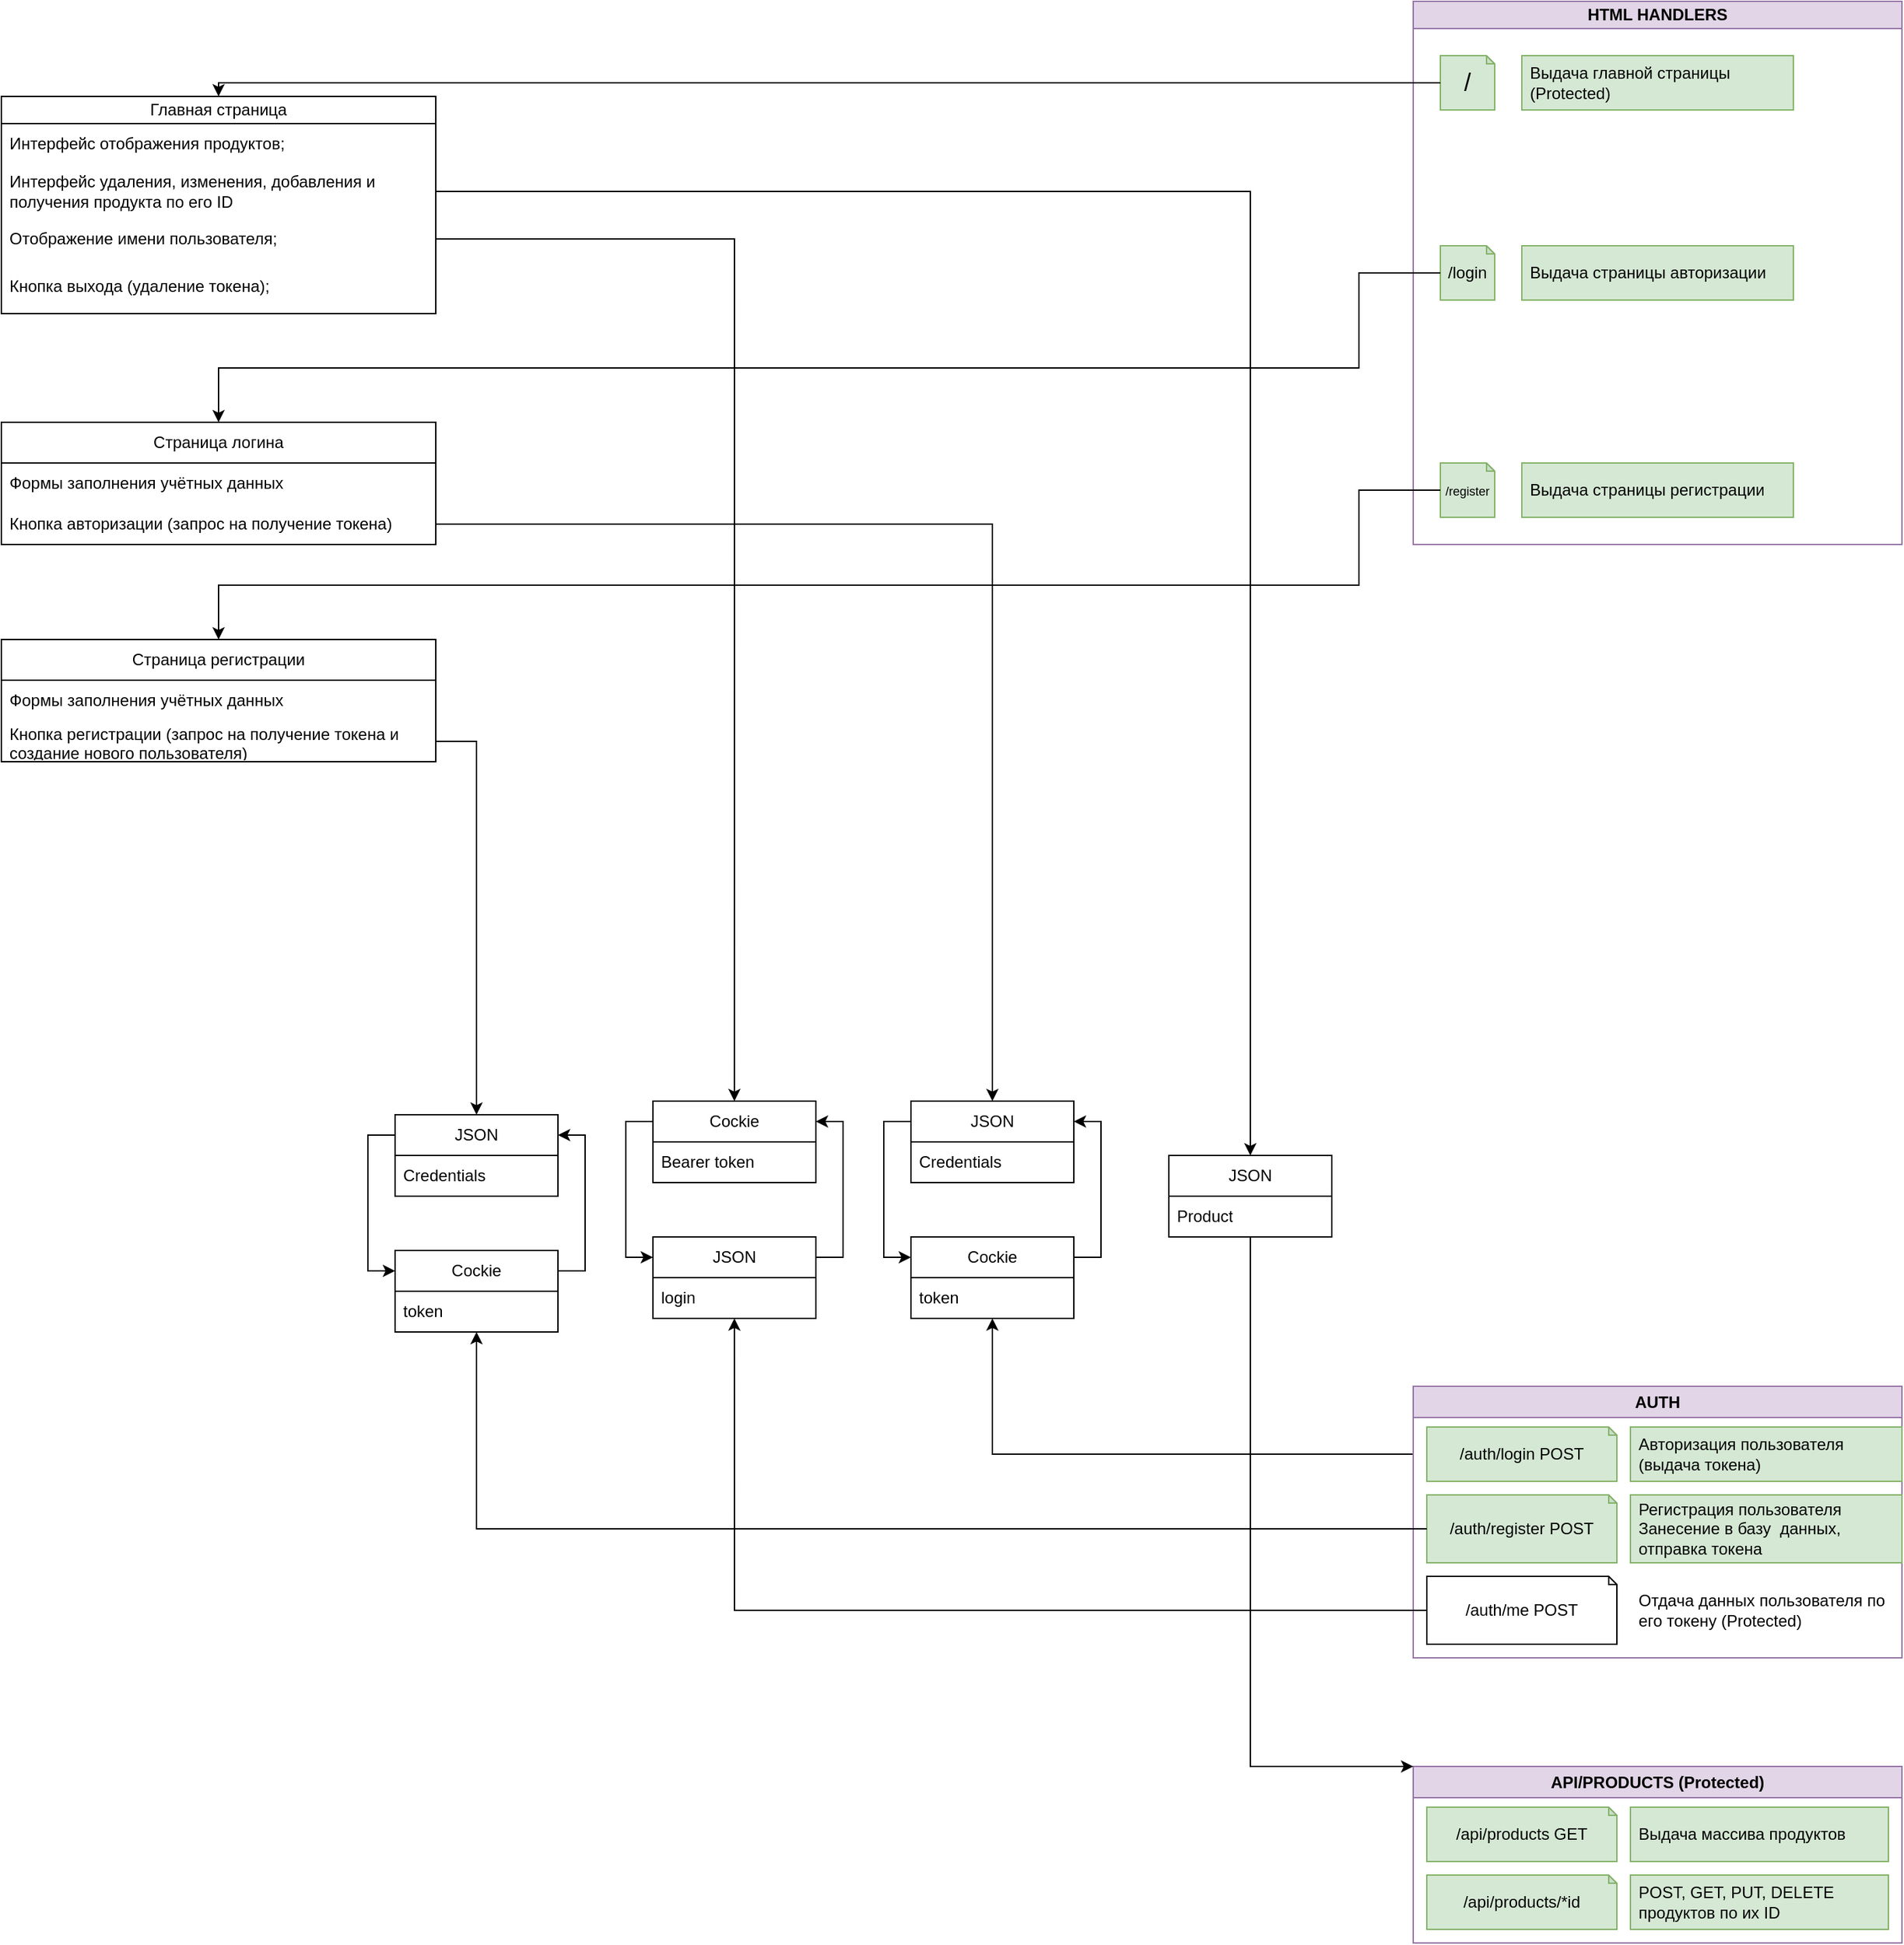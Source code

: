 <mxfile version="24.7.16">
  <diagram name="Страница — 1" id="KyiQzCt9rgxd2dY673ne">
    <mxGraphModel dx="2193" dy="1887" grid="1" gridSize="10" guides="1" tooltips="1" connect="1" arrows="1" fold="1" page="1" pageScale="1" pageWidth="827" pageHeight="1169" math="0" shadow="0">
      <root>
        <mxCell id="0" />
        <mxCell id="1" parent="0" />
        <mxCell id="AlWu4j2nUdlM_dIIHE1T-5" value="HTML HANDLERS" style="swimlane;whiteSpace=wrap;html=1;startSize=20;fillColor=#e1d5e7;strokeColor=#9673a6;" vertex="1" parent="1">
          <mxGeometry x="1000" y="-30" width="360" height="400" as="geometry" />
        </mxCell>
        <mxCell id="AlWu4j2nUdlM_dIIHE1T-6" value="/login" style="shape=note;whiteSpace=wrap;html=1;backgroundOutline=1;darkOpacity=0.05;size=6;fillColor=#d5e8d4;strokeColor=#82b366;" vertex="1" parent="AlWu4j2nUdlM_dIIHE1T-5">
          <mxGeometry x="20" y="180" width="40" height="40" as="geometry" />
        </mxCell>
        <mxCell id="AlWu4j2nUdlM_dIIHE1T-12" value="&lt;font style=&quot;font-size: 18px;&quot;&gt;/&lt;/font&gt;" style="shape=note;whiteSpace=wrap;html=1;backgroundOutline=1;darkOpacity=0.05;size=6;fillColor=#d5e8d4;strokeColor=#82b366;" vertex="1" parent="AlWu4j2nUdlM_dIIHE1T-5">
          <mxGeometry x="20" y="40" width="40" height="40" as="geometry" />
        </mxCell>
        <mxCell id="AlWu4j2nUdlM_dIIHE1T-13" value="&lt;font style=&quot;font-size: 9px;&quot;&gt;/register&lt;/font&gt;" style="shape=note;whiteSpace=wrap;html=1;backgroundOutline=1;darkOpacity=0.05;size=6;fillColor=#d5e8d4;strokeColor=#82b366;" vertex="1" parent="AlWu4j2nUdlM_dIIHE1T-5">
          <mxGeometry x="20" y="340" width="40" height="40" as="geometry" />
        </mxCell>
        <mxCell id="AlWu4j2nUdlM_dIIHE1T-14" value="Выдача главной страницы (Protected)" style="text;strokeColor=#82b366;fillColor=#d5e8d4;align=left;verticalAlign=middle;spacingLeft=4;spacingRight=4;overflow=hidden;points=[[0,0.5],[1,0.5]];portConstraint=eastwest;rotatable=0;whiteSpace=wrap;html=1;" vertex="1" parent="AlWu4j2nUdlM_dIIHE1T-5">
          <mxGeometry x="80" y="40" width="200" height="40" as="geometry" />
        </mxCell>
        <mxCell id="AlWu4j2nUdlM_dIIHE1T-15" value="Выдача страницы авторизации" style="text;strokeColor=#82b366;fillColor=#d5e8d4;align=left;verticalAlign=middle;spacingLeft=4;spacingRight=4;overflow=hidden;points=[[0,0.5],[1,0.5]];portConstraint=eastwest;rotatable=0;whiteSpace=wrap;html=1;" vertex="1" parent="AlWu4j2nUdlM_dIIHE1T-5">
          <mxGeometry x="80" y="180" width="200" height="40" as="geometry" />
        </mxCell>
        <mxCell id="AlWu4j2nUdlM_dIIHE1T-16" value="Выдача страницы регистрации" style="text;strokeColor=#82b366;fillColor=#d5e8d4;align=left;verticalAlign=middle;spacingLeft=4;spacingRight=4;overflow=hidden;points=[[0,0.5],[1,0.5]];portConstraint=eastwest;rotatable=0;whiteSpace=wrap;html=1;" vertex="1" parent="AlWu4j2nUdlM_dIIHE1T-5">
          <mxGeometry x="80" y="340" width="200" height="40" as="geometry" />
        </mxCell>
        <mxCell id="AlWu4j2nUdlM_dIIHE1T-34" value="Главная страница" style="swimlane;fontStyle=0;childLayout=stackLayout;horizontal=1;startSize=20;horizontalStack=0;resizeParent=1;resizeParentMax=0;resizeLast=0;collapsible=1;marginBottom=0;whiteSpace=wrap;html=1;" vertex="1" parent="1">
          <mxGeometry x="-40" y="40" width="320" height="160" as="geometry" />
        </mxCell>
        <mxCell id="AlWu4j2nUdlM_dIIHE1T-36" value="Интерфейс отображения продуктов;" style="text;strokeColor=none;fillColor=none;align=left;verticalAlign=middle;spacingLeft=4;spacingRight=4;overflow=hidden;points=[[0,0.5],[1,0.5]];portConstraint=eastwest;rotatable=0;whiteSpace=wrap;html=1;" vertex="1" parent="AlWu4j2nUdlM_dIIHE1T-34">
          <mxGeometry y="20" width="320" height="30" as="geometry" />
        </mxCell>
        <mxCell id="AlWu4j2nUdlM_dIIHE1T-37" value="Интерфейс удаления, изменения, добавления и получения продукта по его ID" style="text;strokeColor=none;fillColor=none;align=left;verticalAlign=middle;spacingLeft=4;spacingRight=4;overflow=hidden;points=[[0,0.5],[1,0.5]];portConstraint=eastwest;rotatable=0;whiteSpace=wrap;html=1;" vertex="1" parent="AlWu4j2nUdlM_dIIHE1T-34">
          <mxGeometry y="50" width="320" height="40" as="geometry" />
        </mxCell>
        <mxCell id="AlWu4j2nUdlM_dIIHE1T-40" value="Отображение имени пользователя;" style="text;strokeColor=none;fillColor=none;align=left;verticalAlign=middle;spacingLeft=4;spacingRight=4;overflow=hidden;points=[[0,0.5],[1,0.5]];portConstraint=eastwest;rotatable=0;whiteSpace=wrap;html=1;" vertex="1" parent="AlWu4j2nUdlM_dIIHE1T-34">
          <mxGeometry y="90" width="320" height="30" as="geometry" />
        </mxCell>
        <mxCell id="AlWu4j2nUdlM_dIIHE1T-41" value="Кнопка выхода (удаление токена);" style="text;strokeColor=none;fillColor=none;align=left;verticalAlign=middle;spacingLeft=4;spacingRight=4;overflow=hidden;points=[[0,0.5],[1,0.5]];portConstraint=eastwest;rotatable=0;whiteSpace=wrap;html=1;" vertex="1" parent="AlWu4j2nUdlM_dIIHE1T-34">
          <mxGeometry y="120" width="320" height="40" as="geometry" />
        </mxCell>
        <mxCell id="AlWu4j2nUdlM_dIIHE1T-44" value="API/PRODUCTS (Protected)" style="swimlane;whiteSpace=wrap;html=1;fillColor=#e1d5e7;strokeColor=#9673a6;" vertex="1" parent="1">
          <mxGeometry x="1000" y="1270" width="360" height="130" as="geometry" />
        </mxCell>
        <mxCell id="AlWu4j2nUdlM_dIIHE1T-45" value="/api/products/*id" style="shape=note;whiteSpace=wrap;html=1;backgroundOutline=1;darkOpacity=0.05;size=6;fillColor=#d5e8d4;strokeColor=#82b366;" vertex="1" parent="AlWu4j2nUdlM_dIIHE1T-44">
          <mxGeometry x="10" y="80" width="140" height="40" as="geometry" />
        </mxCell>
        <mxCell id="AlWu4j2nUdlM_dIIHE1T-46" value="/api/products GET" style="shape=note;whiteSpace=wrap;html=1;backgroundOutline=1;darkOpacity=0.05;size=6;fillColor=#d5e8d4;strokeColor=#82b366;" vertex="1" parent="AlWu4j2nUdlM_dIIHE1T-44">
          <mxGeometry x="10" y="30" width="140" height="40" as="geometry" />
        </mxCell>
        <mxCell id="AlWu4j2nUdlM_dIIHE1T-48" value="Выдача массива продуктов " style="text;strokeColor=#82b366;fillColor=#d5e8d4;align=left;verticalAlign=middle;spacingLeft=4;spacingRight=4;overflow=hidden;points=[[0,0.5],[1,0.5]];portConstraint=eastwest;rotatable=0;whiteSpace=wrap;html=1;" vertex="1" parent="AlWu4j2nUdlM_dIIHE1T-44">
          <mxGeometry x="160" y="30" width="190" height="40" as="geometry" />
        </mxCell>
        <mxCell id="AlWu4j2nUdlM_dIIHE1T-52" value="POST, GET, PUT, DELETE продуктов по их ID" style="text;strokeColor=#82b366;fillColor=#d5e8d4;align=left;verticalAlign=middle;spacingLeft=4;spacingRight=4;overflow=hidden;points=[[0,0.5],[1,0.5]];portConstraint=eastwest;rotatable=0;whiteSpace=wrap;html=1;" vertex="1" parent="AlWu4j2nUdlM_dIIHE1T-44">
          <mxGeometry x="160" y="80" width="190" height="40" as="geometry" />
        </mxCell>
        <mxCell id="AlWu4j2nUdlM_dIIHE1T-103" style="edgeStyle=orthogonalEdgeStyle;rounded=0;orthogonalLoop=1;jettySize=auto;html=1;exitX=0;exitY=0.25;exitDx=0;exitDy=0;" edge="1" parent="1" source="AlWu4j2nUdlM_dIIHE1T-54" target="AlWu4j2nUdlM_dIIHE1T-104">
          <mxGeometry relative="1" as="geometry">
            <mxPoint x="720" y="580" as="targetPoint" />
          </mxGeometry>
        </mxCell>
        <mxCell id="AlWu4j2nUdlM_dIIHE1T-54" value="AUTH" style="swimlane;whiteSpace=wrap;html=1;fillColor=#e1d5e7;strokeColor=#9673a6;" vertex="1" parent="1">
          <mxGeometry x="1000" y="990" width="360" height="200" as="geometry" />
        </mxCell>
        <mxCell id="AlWu4j2nUdlM_dIIHE1T-55" value="/auth/register POST" style="shape=note;whiteSpace=wrap;html=1;backgroundOutline=1;darkOpacity=0.05;size=6;fillColor=#d5e8d4;strokeColor=#82b366;" vertex="1" parent="AlWu4j2nUdlM_dIIHE1T-54">
          <mxGeometry x="10" y="80" width="140" height="50" as="geometry" />
        </mxCell>
        <mxCell id="AlWu4j2nUdlM_dIIHE1T-56" value="/auth/login POST" style="shape=note;whiteSpace=wrap;html=1;backgroundOutline=1;darkOpacity=0.05;size=6;fillColor=#d5e8d4;strokeColor=#82b366;" vertex="1" parent="AlWu4j2nUdlM_dIIHE1T-54">
          <mxGeometry x="10" y="30" width="140" height="40" as="geometry" />
        </mxCell>
        <mxCell id="AlWu4j2nUdlM_dIIHE1T-57" value="Авторизация пользователя&lt;br&gt;(выдача токена)" style="text;strokeColor=#82b366;fillColor=#d5e8d4;align=left;verticalAlign=middle;spacingLeft=4;spacingRight=4;overflow=hidden;points=[[0,0.5],[1,0.5]];portConstraint=eastwest;rotatable=0;whiteSpace=wrap;html=1;" vertex="1" parent="AlWu4j2nUdlM_dIIHE1T-54">
          <mxGeometry x="160" y="30" width="200" height="40" as="geometry" />
        </mxCell>
        <mxCell id="AlWu4j2nUdlM_dIIHE1T-58" value="Регистрация пользователя&lt;br&gt;Занесение в базу&amp;nbsp; данных, отправка токена" style="text;strokeColor=#82b366;fillColor=#d5e8d4;align=left;verticalAlign=middle;spacingLeft=4;spacingRight=4;overflow=hidden;points=[[0,0.5],[1,0.5]];portConstraint=eastwest;rotatable=0;whiteSpace=wrap;html=1;" vertex="1" parent="AlWu4j2nUdlM_dIIHE1T-54">
          <mxGeometry x="160" y="80" width="200" height="50" as="geometry" />
        </mxCell>
        <mxCell id="AlWu4j2nUdlM_dIIHE1T-63" value="/auth/me POST" style="shape=note;whiteSpace=wrap;html=1;backgroundOutline=1;darkOpacity=0.05;size=6;" vertex="1" parent="AlWu4j2nUdlM_dIIHE1T-54">
          <mxGeometry x="10" y="140" width="140" height="50" as="geometry" />
        </mxCell>
        <mxCell id="AlWu4j2nUdlM_dIIHE1T-64" value="Отдача данных пользователя по его токену (Protected)" style="text;strokeColor=none;fillColor=none;align=left;verticalAlign=middle;spacingLeft=4;spacingRight=4;overflow=hidden;points=[[0,0.5],[1,0.5]];portConstraint=eastwest;rotatable=0;whiteSpace=wrap;html=1;" vertex="1" parent="AlWu4j2nUdlM_dIIHE1T-54">
          <mxGeometry x="160" y="140" width="200" height="50" as="geometry" />
        </mxCell>
        <mxCell id="AlWu4j2nUdlM_dIIHE1T-67" value="Страница логина" style="swimlane;fontStyle=0;childLayout=stackLayout;horizontal=1;startSize=30;horizontalStack=0;resizeParent=1;resizeParentMax=0;resizeLast=0;collapsible=1;marginBottom=0;whiteSpace=wrap;html=1;" vertex="1" parent="1">
          <mxGeometry x="-40" y="280" width="320" height="90" as="geometry" />
        </mxCell>
        <mxCell id="AlWu4j2nUdlM_dIIHE1T-68" value="Формы заполнения учётных данных" style="text;strokeColor=none;fillColor=none;align=left;verticalAlign=middle;spacingLeft=4;spacingRight=4;overflow=hidden;points=[[0,0.5],[1,0.5]];portConstraint=eastwest;rotatable=0;whiteSpace=wrap;html=1;" vertex="1" parent="AlWu4j2nUdlM_dIIHE1T-67">
          <mxGeometry y="30" width="320" height="30" as="geometry" />
        </mxCell>
        <mxCell id="AlWu4j2nUdlM_dIIHE1T-71" value="&lt;div&gt;Кнопка авторизации (запрос на получение токена)&lt;/div&gt;" style="text;strokeColor=none;fillColor=none;align=left;verticalAlign=middle;spacingLeft=4;spacingRight=4;overflow=hidden;points=[[0,0.5],[1,0.5]];portConstraint=eastwest;rotatable=0;whiteSpace=wrap;html=1;" vertex="1" parent="AlWu4j2nUdlM_dIIHE1T-67">
          <mxGeometry y="60" width="320" height="30" as="geometry" />
        </mxCell>
        <mxCell id="AlWu4j2nUdlM_dIIHE1T-73" value="Страница регистрации" style="swimlane;fontStyle=0;childLayout=stackLayout;horizontal=1;startSize=30;horizontalStack=0;resizeParent=1;resizeParentMax=0;resizeLast=0;collapsible=1;marginBottom=0;whiteSpace=wrap;html=1;" vertex="1" parent="1">
          <mxGeometry x="-40" y="440" width="320" height="90" as="geometry" />
        </mxCell>
        <mxCell id="AlWu4j2nUdlM_dIIHE1T-74" value="Формы заполнения учётных данных" style="text;strokeColor=none;fillColor=none;align=left;verticalAlign=middle;spacingLeft=4;spacingRight=4;overflow=hidden;points=[[0,0.5],[1,0.5]];portConstraint=eastwest;rotatable=0;whiteSpace=wrap;html=1;" vertex="1" parent="AlWu4j2nUdlM_dIIHE1T-73">
          <mxGeometry y="30" width="320" height="30" as="geometry" />
        </mxCell>
        <mxCell id="AlWu4j2nUdlM_dIIHE1T-75" value="&lt;div&gt;Кнопка регистрации (запрос на получение токена и создание нового пользователя)&lt;/div&gt;" style="text;strokeColor=none;fillColor=none;align=left;verticalAlign=middle;spacingLeft=4;spacingRight=4;overflow=hidden;points=[[0,0.5],[1,0.5]];portConstraint=eastwest;rotatable=0;whiteSpace=wrap;html=1;" vertex="1" parent="AlWu4j2nUdlM_dIIHE1T-73">
          <mxGeometry y="60" width="320" height="30" as="geometry" />
        </mxCell>
        <mxCell id="AlWu4j2nUdlM_dIIHE1T-81" style="edgeStyle=orthogonalEdgeStyle;rounded=0;orthogonalLoop=1;jettySize=auto;html=1;exitX=0;exitY=0.5;exitDx=0;exitDy=0;exitPerimeter=0;entryX=0.5;entryY=0;entryDx=0;entryDy=0;" edge="1" parent="1" source="AlWu4j2nUdlM_dIIHE1T-12" target="AlWu4j2nUdlM_dIIHE1T-34">
          <mxGeometry relative="1" as="geometry">
            <mxPoint x="720" y="80" as="targetPoint" />
            <Array as="points">
              <mxPoint x="120" y="30" />
            </Array>
          </mxGeometry>
        </mxCell>
        <mxCell id="AlWu4j2nUdlM_dIIHE1T-87" style="edgeStyle=orthogonalEdgeStyle;rounded=0;orthogonalLoop=1;jettySize=auto;html=1;exitX=1;exitY=0.5;exitDx=0;exitDy=0;entryX=0.5;entryY=0;entryDx=0;entryDy=0;" edge="1" parent="1" source="AlWu4j2nUdlM_dIIHE1T-40" target="AlWu4j2nUdlM_dIIHE1T-89">
          <mxGeometry relative="1" as="geometry">
            <mxPoint x="580" y="420" as="targetPoint" />
          </mxGeometry>
        </mxCell>
        <mxCell id="AlWu4j2nUdlM_dIIHE1T-120" style="edgeStyle=orthogonalEdgeStyle;rounded=0;orthogonalLoop=1;jettySize=auto;html=1;exitX=0;exitY=0.25;exitDx=0;exitDy=0;entryX=0;entryY=0.25;entryDx=0;entryDy=0;" edge="1" parent="1" source="AlWu4j2nUdlM_dIIHE1T-89" target="AlWu4j2nUdlM_dIIHE1T-96">
          <mxGeometry relative="1" as="geometry" />
        </mxCell>
        <mxCell id="AlWu4j2nUdlM_dIIHE1T-89" value="Cockie" style="swimlane;fontStyle=0;childLayout=stackLayout;horizontal=1;startSize=30;horizontalStack=0;resizeParent=1;resizeParentMax=0;resizeLast=0;collapsible=1;marginBottom=0;whiteSpace=wrap;html=1;" vertex="1" parent="1">
          <mxGeometry x="439.96" y="780" width="120" height="60" as="geometry" />
        </mxCell>
        <mxCell id="AlWu4j2nUdlM_dIIHE1T-90" value="Bearer token" style="text;strokeColor=none;fillColor=none;align=left;verticalAlign=middle;spacingLeft=4;spacingRight=4;overflow=hidden;points=[[0,0.5],[1,0.5]];portConstraint=eastwest;rotatable=0;whiteSpace=wrap;html=1;" vertex="1" parent="AlWu4j2nUdlM_dIIHE1T-89">
          <mxGeometry y="30" width="120" height="30" as="geometry" />
        </mxCell>
        <mxCell id="AlWu4j2nUdlM_dIIHE1T-131" style="edgeStyle=orthogonalEdgeStyle;rounded=0;orthogonalLoop=1;jettySize=auto;html=1;exitX=1;exitY=0.25;exitDx=0;exitDy=0;entryX=1;entryY=0.25;entryDx=0;entryDy=0;" edge="1" parent="1" source="AlWu4j2nUdlM_dIIHE1T-96" target="AlWu4j2nUdlM_dIIHE1T-89">
          <mxGeometry relative="1" as="geometry" />
        </mxCell>
        <mxCell id="AlWu4j2nUdlM_dIIHE1T-96" value="JSON" style="swimlane;fontStyle=0;childLayout=stackLayout;horizontal=1;startSize=30;horizontalStack=0;resizeParent=1;resizeParentMax=0;resizeLast=0;collapsible=1;marginBottom=0;whiteSpace=wrap;html=1;" vertex="1" parent="1">
          <mxGeometry x="439.96" y="880" width="120" height="60" as="geometry" />
        </mxCell>
        <mxCell id="AlWu4j2nUdlM_dIIHE1T-97" value="login" style="text;strokeColor=none;fillColor=none;align=left;verticalAlign=middle;spacingLeft=4;spacingRight=4;overflow=hidden;points=[[0,0.5],[1,0.5]];portConstraint=eastwest;rotatable=0;whiteSpace=wrap;html=1;" vertex="1" parent="AlWu4j2nUdlM_dIIHE1T-96">
          <mxGeometry y="30" width="120" height="30" as="geometry" />
        </mxCell>
        <mxCell id="AlWu4j2nUdlM_dIIHE1T-100" style="edgeStyle=orthogonalEdgeStyle;rounded=0;orthogonalLoop=1;jettySize=auto;html=1;exitX=0;exitY=0.5;exitDx=0;exitDy=0;exitPerimeter=0;entryX=0.5;entryY=1;entryDx=0;entryDy=0;" edge="1" parent="1" source="AlWu4j2nUdlM_dIIHE1T-63" target="AlWu4j2nUdlM_dIIHE1T-96">
          <mxGeometry relative="1" as="geometry">
            <mxPoint x="620" y="640" as="targetPoint" />
          </mxGeometry>
        </mxCell>
        <mxCell id="AlWu4j2nUdlM_dIIHE1T-118" style="edgeStyle=orthogonalEdgeStyle;rounded=0;orthogonalLoop=1;jettySize=auto;html=1;exitX=1;exitY=0.25;exitDx=0;exitDy=0;entryX=1;entryY=0.25;entryDx=0;entryDy=0;" edge="1" parent="1" source="AlWu4j2nUdlM_dIIHE1T-104" target="AlWu4j2nUdlM_dIIHE1T-107">
          <mxGeometry relative="1" as="geometry">
            <Array as="points">
              <mxPoint x="770" y="795" />
            </Array>
          </mxGeometry>
        </mxCell>
        <mxCell id="AlWu4j2nUdlM_dIIHE1T-104" value="Cockie" style="swimlane;fontStyle=0;childLayout=stackLayout;horizontal=1;startSize=30;horizontalStack=0;resizeParent=1;resizeParentMax=0;resizeLast=0;collapsible=1;marginBottom=0;whiteSpace=wrap;html=1;" vertex="1" parent="1">
          <mxGeometry x="630" y="880" width="120" height="60" as="geometry" />
        </mxCell>
        <mxCell id="AlWu4j2nUdlM_dIIHE1T-105" value="token" style="text;strokeColor=none;fillColor=none;align=left;verticalAlign=middle;spacingLeft=4;spacingRight=4;overflow=hidden;points=[[0,0.5],[1,0.5]];portConstraint=eastwest;rotatable=0;whiteSpace=wrap;html=1;" vertex="1" parent="AlWu4j2nUdlM_dIIHE1T-104">
          <mxGeometry y="30" width="120" height="30" as="geometry" />
        </mxCell>
        <mxCell id="AlWu4j2nUdlM_dIIHE1T-117" style="edgeStyle=orthogonalEdgeStyle;rounded=0;orthogonalLoop=1;jettySize=auto;html=1;exitX=0;exitY=0.25;exitDx=0;exitDy=0;entryX=0;entryY=0.25;entryDx=0;entryDy=0;" edge="1" parent="1" source="AlWu4j2nUdlM_dIIHE1T-107" target="AlWu4j2nUdlM_dIIHE1T-104">
          <mxGeometry relative="1" as="geometry" />
        </mxCell>
        <mxCell id="AlWu4j2nUdlM_dIIHE1T-107" value="JSON" style="swimlane;fontStyle=0;childLayout=stackLayout;horizontal=1;startSize=30;horizontalStack=0;resizeParent=1;resizeParentMax=0;resizeLast=0;collapsible=1;marginBottom=0;whiteSpace=wrap;html=1;" vertex="1" parent="1">
          <mxGeometry x="630" y="780" width="120" height="60" as="geometry" />
        </mxCell>
        <mxCell id="AlWu4j2nUdlM_dIIHE1T-108" value="Credentials" style="text;strokeColor=none;fillColor=none;align=left;verticalAlign=middle;spacingLeft=4;spacingRight=4;overflow=hidden;points=[[0,0.5],[1,0.5]];portConstraint=eastwest;rotatable=0;whiteSpace=wrap;html=1;" vertex="1" parent="AlWu4j2nUdlM_dIIHE1T-107">
          <mxGeometry y="30" width="120" height="30" as="geometry" />
        </mxCell>
        <mxCell id="AlWu4j2nUdlM_dIIHE1T-115" style="edgeStyle=orthogonalEdgeStyle;rounded=0;orthogonalLoop=1;jettySize=auto;html=1;exitX=0.5;exitY=1;exitDx=0;exitDy=0;entryX=0.5;entryY=1.002;entryDx=0;entryDy=0;entryPerimeter=0;" edge="1" parent="AlWu4j2nUdlM_dIIHE1T-107" source="AlWu4j2nUdlM_dIIHE1T-107" target="AlWu4j2nUdlM_dIIHE1T-108">
          <mxGeometry relative="1" as="geometry" />
        </mxCell>
        <mxCell id="AlWu4j2nUdlM_dIIHE1T-109" style="edgeStyle=orthogonalEdgeStyle;rounded=0;orthogonalLoop=1;jettySize=auto;html=1;exitX=1;exitY=0.5;exitDx=0;exitDy=0;entryX=0.5;entryY=0;entryDx=0;entryDy=0;" edge="1" parent="1" source="AlWu4j2nUdlM_dIIHE1T-71" target="AlWu4j2nUdlM_dIIHE1T-107">
          <mxGeometry relative="1" as="geometry" />
        </mxCell>
        <mxCell id="AlWu4j2nUdlM_dIIHE1T-130" style="edgeStyle=orthogonalEdgeStyle;rounded=0;orthogonalLoop=1;jettySize=auto;html=1;exitX=0;exitY=0.25;exitDx=0;exitDy=0;entryX=0;entryY=0.25;entryDx=0;entryDy=0;" edge="1" parent="1" source="AlWu4j2nUdlM_dIIHE1T-110" target="AlWu4j2nUdlM_dIIHE1T-122">
          <mxGeometry relative="1" as="geometry" />
        </mxCell>
        <mxCell id="AlWu4j2nUdlM_dIIHE1T-110" value="JSON" style="swimlane;fontStyle=0;childLayout=stackLayout;horizontal=1;startSize=30;horizontalStack=0;resizeParent=1;resizeParentMax=0;resizeLast=0;collapsible=1;marginBottom=0;whiteSpace=wrap;html=1;" vertex="1" parent="1">
          <mxGeometry x="250" y="790" width="120" height="60" as="geometry" />
        </mxCell>
        <mxCell id="AlWu4j2nUdlM_dIIHE1T-111" value="Credentials" style="text;strokeColor=none;fillColor=none;align=left;verticalAlign=middle;spacingLeft=4;spacingRight=4;overflow=hidden;points=[[0,0.5],[1,0.5]];portConstraint=eastwest;rotatable=0;whiteSpace=wrap;html=1;" vertex="1" parent="AlWu4j2nUdlM_dIIHE1T-110">
          <mxGeometry y="30" width="120" height="30" as="geometry" />
        </mxCell>
        <mxCell id="AlWu4j2nUdlM_dIIHE1T-112" style="edgeStyle=orthogonalEdgeStyle;rounded=0;orthogonalLoop=1;jettySize=auto;html=1;exitX=1;exitY=0.5;exitDx=0;exitDy=0;entryX=0.5;entryY=0;entryDx=0;entryDy=0;" edge="1" parent="1" source="AlWu4j2nUdlM_dIIHE1T-75" target="AlWu4j2nUdlM_dIIHE1T-110">
          <mxGeometry relative="1" as="geometry" />
        </mxCell>
        <mxCell id="AlWu4j2nUdlM_dIIHE1T-132" style="edgeStyle=orthogonalEdgeStyle;rounded=0;orthogonalLoop=1;jettySize=auto;html=1;exitX=1;exitY=0.25;exitDx=0;exitDy=0;entryX=1;entryY=0.25;entryDx=0;entryDy=0;" edge="1" parent="1" source="AlWu4j2nUdlM_dIIHE1T-122" target="AlWu4j2nUdlM_dIIHE1T-110">
          <mxGeometry relative="1" as="geometry" />
        </mxCell>
        <mxCell id="AlWu4j2nUdlM_dIIHE1T-122" value="Cockie" style="swimlane;fontStyle=0;childLayout=stackLayout;horizontal=1;startSize=30;horizontalStack=0;resizeParent=1;resizeParentMax=0;resizeLast=0;collapsible=1;marginBottom=0;whiteSpace=wrap;html=1;" vertex="1" parent="1">
          <mxGeometry x="250" y="890" width="120" height="60" as="geometry" />
        </mxCell>
        <mxCell id="AlWu4j2nUdlM_dIIHE1T-123" value="token" style="text;strokeColor=none;fillColor=none;align=left;verticalAlign=middle;spacingLeft=4;spacingRight=4;overflow=hidden;points=[[0,0.5],[1,0.5]];portConstraint=eastwest;rotatable=0;whiteSpace=wrap;html=1;" vertex="1" parent="AlWu4j2nUdlM_dIIHE1T-122">
          <mxGeometry y="30" width="120" height="30" as="geometry" />
        </mxCell>
        <mxCell id="AlWu4j2nUdlM_dIIHE1T-124" style="edgeStyle=orthogonalEdgeStyle;rounded=0;orthogonalLoop=1;jettySize=auto;html=1;exitX=0;exitY=0.5;exitDx=0;exitDy=0;exitPerimeter=0;" edge="1" parent="1" source="AlWu4j2nUdlM_dIIHE1T-55" target="AlWu4j2nUdlM_dIIHE1T-122">
          <mxGeometry relative="1" as="geometry" />
        </mxCell>
        <mxCell id="AlWu4j2nUdlM_dIIHE1T-127" style="edgeStyle=orthogonalEdgeStyle;rounded=0;orthogonalLoop=1;jettySize=auto;html=1;exitX=0;exitY=0.5;exitDx=0;exitDy=0;exitPerimeter=0;entryX=0.5;entryY=0;entryDx=0;entryDy=0;" edge="1" parent="1" source="AlWu4j2nUdlM_dIIHE1T-6" target="AlWu4j2nUdlM_dIIHE1T-67">
          <mxGeometry relative="1" as="geometry">
            <Array as="points">
              <mxPoint x="960" y="170" />
              <mxPoint x="960" y="240" />
              <mxPoint x="120" y="240" />
            </Array>
          </mxGeometry>
        </mxCell>
        <mxCell id="AlWu4j2nUdlM_dIIHE1T-128" style="edgeStyle=orthogonalEdgeStyle;rounded=0;orthogonalLoop=1;jettySize=auto;html=1;exitX=0;exitY=0.5;exitDx=0;exitDy=0;exitPerimeter=0;entryX=0.5;entryY=0;entryDx=0;entryDy=0;" edge="1" parent="1" source="AlWu4j2nUdlM_dIIHE1T-13" target="AlWu4j2nUdlM_dIIHE1T-73">
          <mxGeometry relative="1" as="geometry">
            <Array as="points">
              <mxPoint x="960" y="330" />
              <mxPoint x="960" y="400" />
              <mxPoint x="120" y="400" />
            </Array>
          </mxGeometry>
        </mxCell>
        <mxCell id="AlWu4j2nUdlM_dIIHE1T-139" style="edgeStyle=orthogonalEdgeStyle;rounded=0;orthogonalLoop=1;jettySize=auto;html=1;exitX=0.5;exitY=1;exitDx=0;exitDy=0;entryX=0;entryY=0;entryDx=0;entryDy=0;" edge="1" parent="1" source="AlWu4j2nUdlM_dIIHE1T-133" target="AlWu4j2nUdlM_dIIHE1T-44">
          <mxGeometry relative="1" as="geometry">
            <Array as="points">
              <mxPoint x="880" y="1270" />
            </Array>
          </mxGeometry>
        </mxCell>
        <mxCell id="AlWu4j2nUdlM_dIIHE1T-133" value="JSON" style="swimlane;fontStyle=0;childLayout=stackLayout;horizontal=1;startSize=30;horizontalStack=0;resizeParent=1;resizeParentMax=0;resizeLast=0;collapsible=1;marginBottom=0;whiteSpace=wrap;html=1;" vertex="1" parent="1">
          <mxGeometry x="820" y="820" width="120" height="60" as="geometry" />
        </mxCell>
        <mxCell id="AlWu4j2nUdlM_dIIHE1T-134" value="Product" style="text;strokeColor=none;fillColor=none;align=left;verticalAlign=middle;spacingLeft=4;spacingRight=4;overflow=hidden;points=[[0,0.5],[1,0.5]];portConstraint=eastwest;rotatable=0;whiteSpace=wrap;html=1;" vertex="1" parent="AlWu4j2nUdlM_dIIHE1T-133">
          <mxGeometry y="30" width="120" height="30" as="geometry" />
        </mxCell>
        <mxCell id="AlWu4j2nUdlM_dIIHE1T-135" style="edgeStyle=orthogonalEdgeStyle;rounded=0;orthogonalLoop=1;jettySize=auto;html=1;exitX=0.5;exitY=1;exitDx=0;exitDy=0;entryX=0.5;entryY=1.002;entryDx=0;entryDy=0;entryPerimeter=0;" edge="1" parent="AlWu4j2nUdlM_dIIHE1T-133" source="AlWu4j2nUdlM_dIIHE1T-133" target="AlWu4j2nUdlM_dIIHE1T-134">
          <mxGeometry relative="1" as="geometry" />
        </mxCell>
        <mxCell id="AlWu4j2nUdlM_dIIHE1T-138" style="edgeStyle=orthogonalEdgeStyle;rounded=0;orthogonalLoop=1;jettySize=auto;html=1;exitX=1;exitY=0.5;exitDx=0;exitDy=0;entryX=0.5;entryY=0;entryDx=0;entryDy=0;" edge="1" parent="1" source="AlWu4j2nUdlM_dIIHE1T-37" target="AlWu4j2nUdlM_dIIHE1T-133">
          <mxGeometry relative="1" as="geometry" />
        </mxCell>
      </root>
    </mxGraphModel>
  </diagram>
</mxfile>
